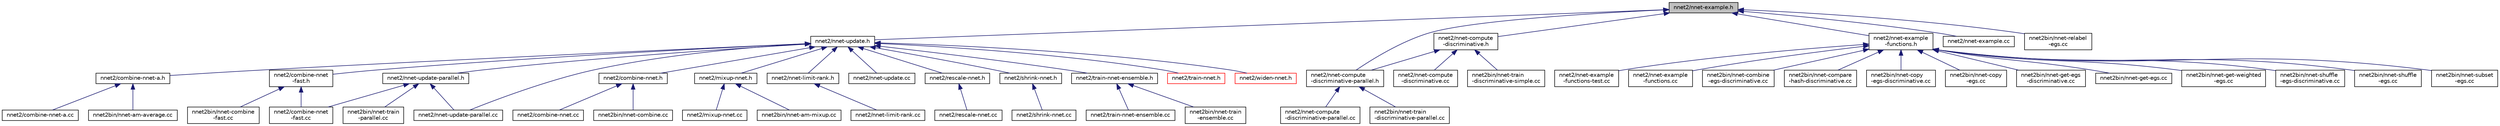 digraph "nnet2/nnet-example.h"
{
  edge [fontname="Helvetica",fontsize="10",labelfontname="Helvetica",labelfontsize="10"];
  node [fontname="Helvetica",fontsize="10",shape=record];
  Node122 [label="nnet2/nnet-example.h",height=0.2,width=0.4,color="black", fillcolor="grey75", style="filled", fontcolor="black"];
  Node122 -> Node123 [dir="back",color="midnightblue",fontsize="10",style="solid",fontname="Helvetica"];
  Node123 [label="nnet2/nnet-update.h",height=0.2,width=0.4,color="black", fillcolor="white", style="filled",URL="$nnet-update_8h.html",tooltip="This header provides functionality for sample-by-sample stochastic gradient descent and gradient comp..."];
  Node123 -> Node124 [dir="back",color="midnightblue",fontsize="10",style="solid",fontname="Helvetica"];
  Node124 [label="nnet2/combine-nnet-a.h",height=0.2,width=0.4,color="black", fillcolor="white", style="filled",URL="$combine-nnet-a_8h.html"];
  Node124 -> Node125 [dir="back",color="midnightblue",fontsize="10",style="solid",fontname="Helvetica"];
  Node125 [label="nnet2/combine-nnet-a.cc",height=0.2,width=0.4,color="black", fillcolor="white", style="filled",URL="$combine-nnet-a_8cc.html"];
  Node124 -> Node126 [dir="back",color="midnightblue",fontsize="10",style="solid",fontname="Helvetica"];
  Node126 [label="nnet2bin/nnet-am-average.cc",height=0.2,width=0.4,color="black", fillcolor="white", style="filled",URL="$nnet-am-average_8cc.html"];
  Node123 -> Node127 [dir="back",color="midnightblue",fontsize="10",style="solid",fontname="Helvetica"];
  Node127 [label="nnet2/combine-nnet\l-fast.h",height=0.2,width=0.4,color="black", fillcolor="white", style="filled",URL="$combine-nnet-fast_8h.html"];
  Node127 -> Node128 [dir="back",color="midnightblue",fontsize="10",style="solid",fontname="Helvetica"];
  Node128 [label="nnet2/combine-nnet\l-fast.cc",height=0.2,width=0.4,color="black", fillcolor="white", style="filled",URL="$combine-nnet-fast_8cc.html"];
  Node127 -> Node129 [dir="back",color="midnightblue",fontsize="10",style="solid",fontname="Helvetica"];
  Node129 [label="nnet2bin/nnet-combine\l-fast.cc",height=0.2,width=0.4,color="black", fillcolor="white", style="filled",URL="$nnet-combine-fast_8cc.html"];
  Node123 -> Node130 [dir="back",color="midnightblue",fontsize="10",style="solid",fontname="Helvetica"];
  Node130 [label="nnet2/nnet-update-parallel.h",height=0.2,width=0.4,color="black", fillcolor="white", style="filled",URL="$nnet-update-parallel_8h.html"];
  Node130 -> Node128 [dir="back",color="midnightblue",fontsize="10",style="solid",fontname="Helvetica"];
  Node130 -> Node131 [dir="back",color="midnightblue",fontsize="10",style="solid",fontname="Helvetica"];
  Node131 [label="nnet2/nnet-update-parallel.cc",height=0.2,width=0.4,color="black", fillcolor="white", style="filled",URL="$nnet-update-parallel_8cc.html"];
  Node130 -> Node132 [dir="back",color="midnightblue",fontsize="10",style="solid",fontname="Helvetica"];
  Node132 [label="nnet2bin/nnet-train\l-parallel.cc",height=0.2,width=0.4,color="black", fillcolor="white", style="filled",URL="$nnet-train-parallel_8cc.html"];
  Node123 -> Node133 [dir="back",color="midnightblue",fontsize="10",style="solid",fontname="Helvetica"];
  Node133 [label="nnet2/combine-nnet.h",height=0.2,width=0.4,color="black", fillcolor="white", style="filled",URL="$combine-nnet_8h.html"];
  Node133 -> Node134 [dir="back",color="midnightblue",fontsize="10",style="solid",fontname="Helvetica"];
  Node134 [label="nnet2/combine-nnet.cc",height=0.2,width=0.4,color="black", fillcolor="white", style="filled",URL="$combine-nnet_8cc.html"];
  Node133 -> Node135 [dir="back",color="midnightblue",fontsize="10",style="solid",fontname="Helvetica"];
  Node135 [label="nnet2bin/nnet-combine.cc",height=0.2,width=0.4,color="black", fillcolor="white", style="filled",URL="$nnet-combine_8cc.html"];
  Node123 -> Node136 [dir="back",color="midnightblue",fontsize="10",style="solid",fontname="Helvetica"];
  Node136 [label="nnet2/mixup-nnet.h",height=0.2,width=0.4,color="black", fillcolor="white", style="filled",URL="$mixup-nnet_8h.html"];
  Node136 -> Node137 [dir="back",color="midnightblue",fontsize="10",style="solid",fontname="Helvetica"];
  Node137 [label="nnet2/mixup-nnet.cc",height=0.2,width=0.4,color="black", fillcolor="white", style="filled",URL="$mixup-nnet_8cc.html"];
  Node136 -> Node138 [dir="back",color="midnightblue",fontsize="10",style="solid",fontname="Helvetica"];
  Node138 [label="nnet2bin/nnet-am-mixup.cc",height=0.2,width=0.4,color="black", fillcolor="white", style="filled",URL="$nnet-am-mixup_8cc.html"];
  Node123 -> Node139 [dir="back",color="midnightblue",fontsize="10",style="solid",fontname="Helvetica"];
  Node139 [label="nnet2/nnet-limit-rank.h",height=0.2,width=0.4,color="black", fillcolor="white", style="filled",URL="$nnet-limit-rank_8h.html"];
  Node139 -> Node140 [dir="back",color="midnightblue",fontsize="10",style="solid",fontname="Helvetica"];
  Node140 [label="nnet2/nnet-limit-rank.cc",height=0.2,width=0.4,color="black", fillcolor="white", style="filled",URL="$nnet-limit-rank_8cc.html"];
  Node123 -> Node131 [dir="back",color="midnightblue",fontsize="10",style="solid",fontname="Helvetica"];
  Node123 -> Node141 [dir="back",color="midnightblue",fontsize="10",style="solid",fontname="Helvetica"];
  Node141 [label="nnet2/nnet-update.cc",height=0.2,width=0.4,color="black", fillcolor="white", style="filled",URL="$nnet-update_8cc.html"];
  Node123 -> Node142 [dir="back",color="midnightblue",fontsize="10",style="solid",fontname="Helvetica"];
  Node142 [label="nnet2/rescale-nnet.h",height=0.2,width=0.4,color="black", fillcolor="white", style="filled",URL="$rescale-nnet_8h.html"];
  Node142 -> Node143 [dir="back",color="midnightblue",fontsize="10",style="solid",fontname="Helvetica"];
  Node143 [label="nnet2/rescale-nnet.cc",height=0.2,width=0.4,color="black", fillcolor="white", style="filled",URL="$rescale-nnet_8cc.html"];
  Node123 -> Node144 [dir="back",color="midnightblue",fontsize="10",style="solid",fontname="Helvetica"];
  Node144 [label="nnet2/shrink-nnet.h",height=0.2,width=0.4,color="black", fillcolor="white", style="filled",URL="$shrink-nnet_8h.html"];
  Node144 -> Node145 [dir="back",color="midnightblue",fontsize="10",style="solid",fontname="Helvetica"];
  Node145 [label="nnet2/shrink-nnet.cc",height=0.2,width=0.4,color="black", fillcolor="white", style="filled",URL="$shrink-nnet_8cc.html"];
  Node123 -> Node146 [dir="back",color="midnightblue",fontsize="10",style="solid",fontname="Helvetica"];
  Node146 [label="nnet2/train-nnet-ensemble.h",height=0.2,width=0.4,color="black", fillcolor="white", style="filled",URL="$train-nnet-ensemble_8h.html"];
  Node146 -> Node147 [dir="back",color="midnightblue",fontsize="10",style="solid",fontname="Helvetica"];
  Node147 [label="nnet2/train-nnet-ensemble.cc",height=0.2,width=0.4,color="black", fillcolor="white", style="filled",URL="$train-nnet-ensemble_8cc.html"];
  Node146 -> Node148 [dir="back",color="midnightblue",fontsize="10",style="solid",fontname="Helvetica"];
  Node148 [label="nnet2bin/nnet-train\l-ensemble.cc",height=0.2,width=0.4,color="black", fillcolor="white", style="filled",URL="$nnet-train-ensemble_8cc.html"];
  Node123 -> Node149 [dir="back",color="midnightblue",fontsize="10",style="solid",fontname="Helvetica"];
  Node149 [label="nnet2/train-nnet.h",height=0.2,width=0.4,color="red", fillcolor="white", style="filled",URL="$train-nnet_8h.html"];
  Node123 -> Node159 [dir="back",color="midnightblue",fontsize="10",style="solid",fontname="Helvetica"];
  Node159 [label="nnet2/widen-nnet.h",height=0.2,width=0.4,color="red", fillcolor="white", style="filled",URL="$widen-nnet_8h.html"];
  Node122 -> Node162 [dir="back",color="midnightblue",fontsize="10",style="solid",fontname="Helvetica"];
  Node162 [label="nnet2/nnet-compute\l-discriminative-parallel.h",height=0.2,width=0.4,color="black", fillcolor="white", style="filled",URL="$nnet-compute-discriminative-parallel_8h.html"];
  Node162 -> Node163 [dir="back",color="midnightblue",fontsize="10",style="solid",fontname="Helvetica"];
  Node163 [label="nnet2/nnet-compute\l-discriminative-parallel.cc",height=0.2,width=0.4,color="black", fillcolor="white", style="filled",URL="$nnet-compute-discriminative-parallel_8cc.html"];
  Node162 -> Node164 [dir="back",color="midnightblue",fontsize="10",style="solid",fontname="Helvetica"];
  Node164 [label="nnet2bin/nnet-train\l-discriminative-parallel.cc",height=0.2,width=0.4,color="black", fillcolor="white", style="filled",URL="$nnet-train-discriminative-parallel_8cc.html"];
  Node122 -> Node165 [dir="back",color="midnightblue",fontsize="10",style="solid",fontname="Helvetica"];
  Node165 [label="nnet2/nnet-compute\l-discriminative.h",height=0.2,width=0.4,color="black", fillcolor="white", style="filled",URL="$nnet-compute-discriminative_8h.html"];
  Node165 -> Node162 [dir="back",color="midnightblue",fontsize="10",style="solid",fontname="Helvetica"];
  Node165 -> Node166 [dir="back",color="midnightblue",fontsize="10",style="solid",fontname="Helvetica"];
  Node166 [label="nnet2/nnet-compute\l-discriminative.cc",height=0.2,width=0.4,color="black", fillcolor="white", style="filled",URL="$nnet-compute-discriminative_8cc.html"];
  Node165 -> Node167 [dir="back",color="midnightblue",fontsize="10",style="solid",fontname="Helvetica"];
  Node167 [label="nnet2bin/nnet-train\l-discriminative-simple.cc",height=0.2,width=0.4,color="black", fillcolor="white", style="filled",URL="$nnet-train-discriminative-simple_8cc.html"];
  Node122 -> Node168 [dir="back",color="midnightblue",fontsize="10",style="solid",fontname="Helvetica"];
  Node168 [label="nnet2/nnet-example\l-functions.h",height=0.2,width=0.4,color="black", fillcolor="white", style="filled",URL="$nnet-example-functions_8h.html",tooltip="Note on how to parse this filename: it contains functions relatied to neural-net training examples..."];
  Node168 -> Node169 [dir="back",color="midnightblue",fontsize="10",style="solid",fontname="Helvetica"];
  Node169 [label="nnet2/nnet-example\l-functions-test.cc",height=0.2,width=0.4,color="black", fillcolor="white", style="filled",URL="$nnet-example-functions-test_8cc.html"];
  Node168 -> Node170 [dir="back",color="midnightblue",fontsize="10",style="solid",fontname="Helvetica"];
  Node170 [label="nnet2/nnet-example\l-functions.cc",height=0.2,width=0.4,color="black", fillcolor="white", style="filled",URL="$nnet-example-functions_8cc.html"];
  Node168 -> Node171 [dir="back",color="midnightblue",fontsize="10",style="solid",fontname="Helvetica"];
  Node171 [label="nnet2bin/nnet-combine\l-egs-discriminative.cc",height=0.2,width=0.4,color="black", fillcolor="white", style="filled",URL="$nnet-combine-egs-discriminative_8cc.html"];
  Node168 -> Node172 [dir="back",color="midnightblue",fontsize="10",style="solid",fontname="Helvetica"];
  Node172 [label="nnet2bin/nnet-compare\l-hash-discriminative.cc",height=0.2,width=0.4,color="black", fillcolor="white", style="filled",URL="$nnet-compare-hash-discriminative_8cc.html"];
  Node168 -> Node173 [dir="back",color="midnightblue",fontsize="10",style="solid",fontname="Helvetica"];
  Node173 [label="nnet2bin/nnet-copy\l-egs-discriminative.cc",height=0.2,width=0.4,color="black", fillcolor="white", style="filled",URL="$nnet-copy-egs-discriminative_8cc.html"];
  Node168 -> Node174 [dir="back",color="midnightblue",fontsize="10",style="solid",fontname="Helvetica"];
  Node174 [label="nnet2bin/nnet-copy\l-egs.cc",height=0.2,width=0.4,color="black", fillcolor="white", style="filled",URL="$nnet-copy-egs_8cc.html"];
  Node168 -> Node175 [dir="back",color="midnightblue",fontsize="10",style="solid",fontname="Helvetica"];
  Node175 [label="nnet2bin/nnet-get-egs\l-discriminative.cc",height=0.2,width=0.4,color="black", fillcolor="white", style="filled",URL="$nnet-get-egs-discriminative_8cc.html"];
  Node168 -> Node176 [dir="back",color="midnightblue",fontsize="10",style="solid",fontname="Helvetica"];
  Node176 [label="nnet2bin/nnet-get-egs.cc",height=0.2,width=0.4,color="black", fillcolor="white", style="filled",URL="$nnet-get-egs_8cc.html"];
  Node168 -> Node177 [dir="back",color="midnightblue",fontsize="10",style="solid",fontname="Helvetica"];
  Node177 [label="nnet2bin/nnet-get-weighted\l-egs.cc",height=0.2,width=0.4,color="black", fillcolor="white", style="filled",URL="$nnet-get-weighted-egs_8cc.html"];
  Node168 -> Node178 [dir="back",color="midnightblue",fontsize="10",style="solid",fontname="Helvetica"];
  Node178 [label="nnet2bin/nnet-shuffle\l-egs-discriminative.cc",height=0.2,width=0.4,color="black", fillcolor="white", style="filled",URL="$nnet-shuffle-egs-discriminative_8cc.html"];
  Node168 -> Node179 [dir="back",color="midnightblue",fontsize="10",style="solid",fontname="Helvetica"];
  Node179 [label="nnet2bin/nnet-shuffle\l-egs.cc",height=0.2,width=0.4,color="black", fillcolor="white", style="filled",URL="$nnet-shuffle-egs_8cc.html"];
  Node168 -> Node180 [dir="back",color="midnightblue",fontsize="10",style="solid",fontname="Helvetica"];
  Node180 [label="nnet2bin/nnet-subset\l-egs.cc",height=0.2,width=0.4,color="black", fillcolor="white", style="filled",URL="$nnet-subset-egs_8cc.html"];
  Node122 -> Node181 [dir="back",color="midnightblue",fontsize="10",style="solid",fontname="Helvetica"];
  Node181 [label="nnet2/nnet-example.cc",height=0.2,width=0.4,color="black", fillcolor="white", style="filled",URL="$nnet2_2nnet-example_8cc.html"];
  Node122 -> Node182 [dir="back",color="midnightblue",fontsize="10",style="solid",fontname="Helvetica"];
  Node182 [label="nnet2bin/nnet-relabel\l-egs.cc",height=0.2,width=0.4,color="black", fillcolor="white", style="filled",URL="$nnet-relabel-egs_8cc.html"];
}
